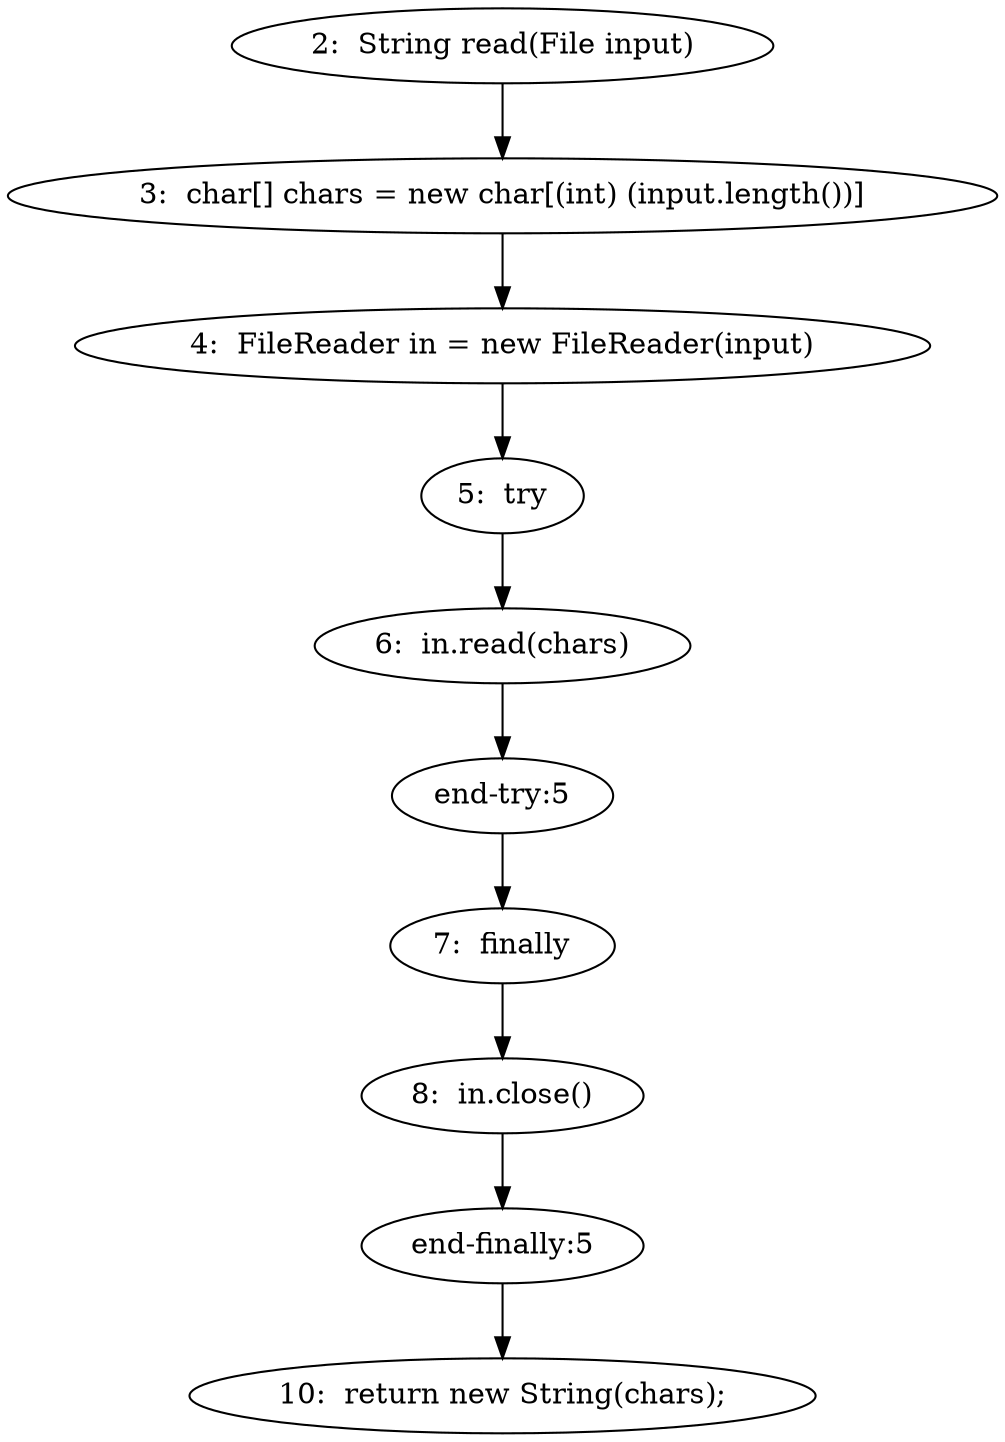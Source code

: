 digraph CFG {
  // graph-vertices
  v1  [label="2:  String read(File input)"];
  v2  [label="3:  char[] chars = new char[(int) (input.length())]"];
  v3  [label="4:  FileReader in = new FileReader(input)"];
  v4  [label="5:  try"];
  v5  [label="6:  in.read(chars)"];
  v6  [label="end-try:5"];
  v7  [label="7:  finally"];
  v8  [label="8:  in.close()"];
  v9  [label="end-finally:5"];
  v10  [label="10:  return new String(chars);"];
  // graph-edges
  v1 -> v2;
  v2 -> v3;
  v3 -> v4;
  v4 -> v5;
  v5 -> v6;
  v6 -> v7;
  v7 -> v8;
  v8 -> v9;
  v9 -> v10;
  // end-of-graph
}

